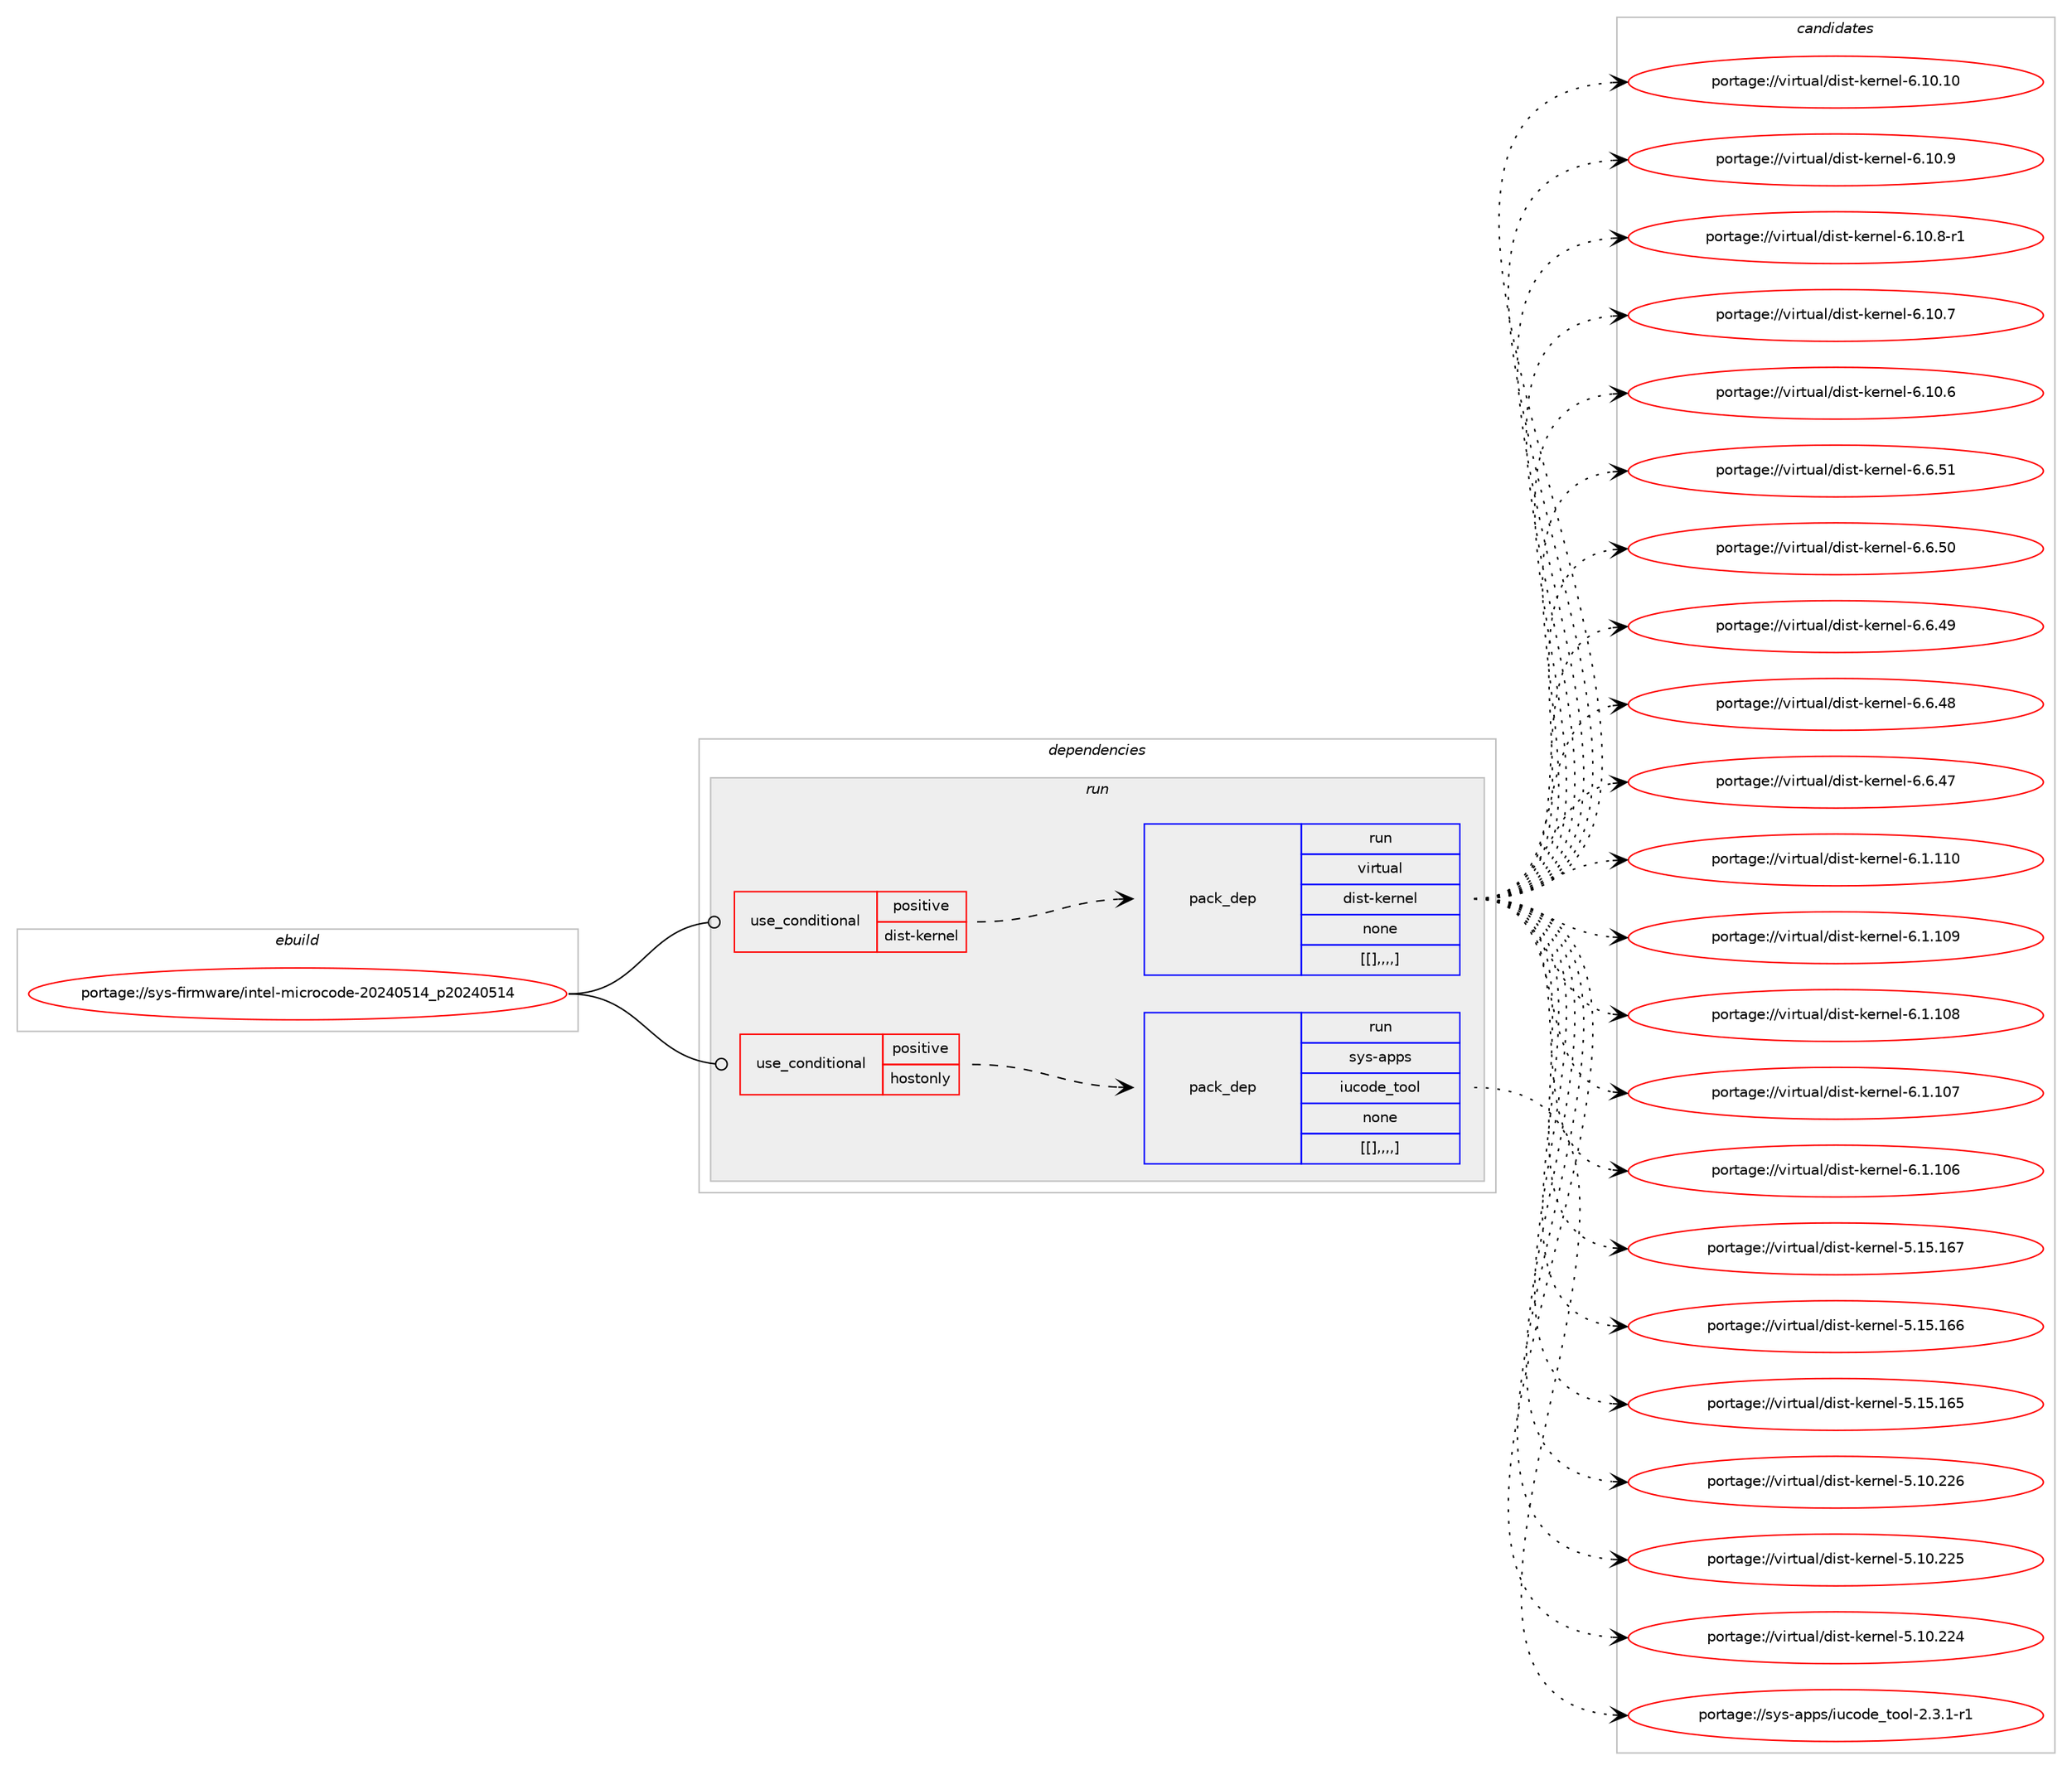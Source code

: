 digraph prolog {

# *************
# Graph options
# *************

newrank=true;
concentrate=true;
compound=true;
graph [rankdir=LR,fontname=Helvetica,fontsize=10,ranksep=1.5];#, ranksep=2.5, nodesep=0.2];
edge  [arrowhead=vee];
node  [fontname=Helvetica,fontsize=10];

# **********
# The ebuild
# **********

subgraph cluster_leftcol {
color=gray;
label=<<i>ebuild</i>>;
id [label="portage://sys-firmware/intel-microcode-20240514_p20240514", color=red, width=4, href="../sys-firmware/intel-microcode-20240514_p20240514.svg"];
}

# ****************
# The dependencies
# ****************

subgraph cluster_midcol {
color=gray;
label=<<i>dependencies</i>>;
subgraph cluster_compile {
fillcolor="#eeeeee";
style=filled;
label=<<i>compile</i>>;
}
subgraph cluster_compileandrun {
fillcolor="#eeeeee";
style=filled;
label=<<i>compile and run</i>>;
}
subgraph cluster_run {
fillcolor="#eeeeee";
style=filled;
label=<<i>run</i>>;
subgraph cond120472 {
dependency453192 [label=<<TABLE BORDER="0" CELLBORDER="1" CELLSPACING="0" CELLPADDING="4"><TR><TD ROWSPAN="3" CELLPADDING="10">use_conditional</TD></TR><TR><TD>positive</TD></TR><TR><TD>dist-kernel</TD></TR></TABLE>>, shape=none, color=red];
subgraph pack329624 {
dependency453193 [label=<<TABLE BORDER="0" CELLBORDER="1" CELLSPACING="0" CELLPADDING="4" WIDTH="220"><TR><TD ROWSPAN="6" CELLPADDING="30">pack_dep</TD></TR><TR><TD WIDTH="110">run</TD></TR><TR><TD>virtual</TD></TR><TR><TD>dist-kernel</TD></TR><TR><TD>none</TD></TR><TR><TD>[[],,,,]</TD></TR></TABLE>>, shape=none, color=blue];
}
dependency453192:e -> dependency453193:w [weight=20,style="dashed",arrowhead="vee"];
}
id:e -> dependency453192:w [weight=20,style="solid",arrowhead="odot"];
subgraph cond120473 {
dependency453194 [label=<<TABLE BORDER="0" CELLBORDER="1" CELLSPACING="0" CELLPADDING="4"><TR><TD ROWSPAN="3" CELLPADDING="10">use_conditional</TD></TR><TR><TD>positive</TD></TR><TR><TD>hostonly</TD></TR></TABLE>>, shape=none, color=red];
subgraph pack329625 {
dependency453195 [label=<<TABLE BORDER="0" CELLBORDER="1" CELLSPACING="0" CELLPADDING="4" WIDTH="220"><TR><TD ROWSPAN="6" CELLPADDING="30">pack_dep</TD></TR><TR><TD WIDTH="110">run</TD></TR><TR><TD>sys-apps</TD></TR><TR><TD>iucode_tool</TD></TR><TR><TD>none</TD></TR><TR><TD>[[],,,,]</TD></TR></TABLE>>, shape=none, color=blue];
}
dependency453194:e -> dependency453195:w [weight=20,style="dashed",arrowhead="vee"];
}
id:e -> dependency453194:w [weight=20,style="solid",arrowhead="odot"];
}
}

# **************
# The candidates
# **************

subgraph cluster_choices {
rank=same;
color=gray;
label=<<i>candidates</i>>;

subgraph choice329624 {
color=black;
nodesep=1;
choice1181051141161179710847100105115116451071011141101011084554464948464948 [label="portage://virtual/dist-kernel-6.10.10", color=red, width=4,href="../virtual/dist-kernel-6.10.10.svg"];
choice11810511411611797108471001051151164510710111411010110845544649484657 [label="portage://virtual/dist-kernel-6.10.9", color=red, width=4,href="../virtual/dist-kernel-6.10.9.svg"];
choice118105114116117971084710010511511645107101114110101108455446494846564511449 [label="portage://virtual/dist-kernel-6.10.8-r1", color=red, width=4,href="../virtual/dist-kernel-6.10.8-r1.svg"];
choice11810511411611797108471001051151164510710111411010110845544649484655 [label="portage://virtual/dist-kernel-6.10.7", color=red, width=4,href="../virtual/dist-kernel-6.10.7.svg"];
choice11810511411611797108471001051151164510710111411010110845544649484654 [label="portage://virtual/dist-kernel-6.10.6", color=red, width=4,href="../virtual/dist-kernel-6.10.6.svg"];
choice11810511411611797108471001051151164510710111411010110845544654465349 [label="portage://virtual/dist-kernel-6.6.51", color=red, width=4,href="../virtual/dist-kernel-6.6.51.svg"];
choice11810511411611797108471001051151164510710111411010110845544654465348 [label="portage://virtual/dist-kernel-6.6.50", color=red, width=4,href="../virtual/dist-kernel-6.6.50.svg"];
choice11810511411611797108471001051151164510710111411010110845544654465257 [label="portage://virtual/dist-kernel-6.6.49", color=red, width=4,href="../virtual/dist-kernel-6.6.49.svg"];
choice11810511411611797108471001051151164510710111411010110845544654465256 [label="portage://virtual/dist-kernel-6.6.48", color=red, width=4,href="../virtual/dist-kernel-6.6.48.svg"];
choice11810511411611797108471001051151164510710111411010110845544654465255 [label="portage://virtual/dist-kernel-6.6.47", color=red, width=4,href="../virtual/dist-kernel-6.6.47.svg"];
choice1181051141161179710847100105115116451071011141101011084554464946494948 [label="portage://virtual/dist-kernel-6.1.110", color=red, width=4,href="../virtual/dist-kernel-6.1.110.svg"];
choice1181051141161179710847100105115116451071011141101011084554464946494857 [label="portage://virtual/dist-kernel-6.1.109", color=red, width=4,href="../virtual/dist-kernel-6.1.109.svg"];
choice1181051141161179710847100105115116451071011141101011084554464946494856 [label="portage://virtual/dist-kernel-6.1.108", color=red, width=4,href="../virtual/dist-kernel-6.1.108.svg"];
choice1181051141161179710847100105115116451071011141101011084554464946494855 [label="portage://virtual/dist-kernel-6.1.107", color=red, width=4,href="../virtual/dist-kernel-6.1.107.svg"];
choice1181051141161179710847100105115116451071011141101011084554464946494854 [label="portage://virtual/dist-kernel-6.1.106", color=red, width=4,href="../virtual/dist-kernel-6.1.106.svg"];
choice118105114116117971084710010511511645107101114110101108455346495346495455 [label="portage://virtual/dist-kernel-5.15.167", color=red, width=4,href="../virtual/dist-kernel-5.15.167.svg"];
choice118105114116117971084710010511511645107101114110101108455346495346495454 [label="portage://virtual/dist-kernel-5.15.166", color=red, width=4,href="../virtual/dist-kernel-5.15.166.svg"];
choice118105114116117971084710010511511645107101114110101108455346495346495453 [label="portage://virtual/dist-kernel-5.15.165", color=red, width=4,href="../virtual/dist-kernel-5.15.165.svg"];
choice118105114116117971084710010511511645107101114110101108455346494846505054 [label="portage://virtual/dist-kernel-5.10.226", color=red, width=4,href="../virtual/dist-kernel-5.10.226.svg"];
choice118105114116117971084710010511511645107101114110101108455346494846505053 [label="portage://virtual/dist-kernel-5.10.225", color=red, width=4,href="../virtual/dist-kernel-5.10.225.svg"];
choice118105114116117971084710010511511645107101114110101108455346494846505052 [label="portage://virtual/dist-kernel-5.10.224", color=red, width=4,href="../virtual/dist-kernel-5.10.224.svg"];
dependency453193:e -> choice1181051141161179710847100105115116451071011141101011084554464948464948:w [style=dotted,weight="100"];
dependency453193:e -> choice11810511411611797108471001051151164510710111411010110845544649484657:w [style=dotted,weight="100"];
dependency453193:e -> choice118105114116117971084710010511511645107101114110101108455446494846564511449:w [style=dotted,weight="100"];
dependency453193:e -> choice11810511411611797108471001051151164510710111411010110845544649484655:w [style=dotted,weight="100"];
dependency453193:e -> choice11810511411611797108471001051151164510710111411010110845544649484654:w [style=dotted,weight="100"];
dependency453193:e -> choice11810511411611797108471001051151164510710111411010110845544654465349:w [style=dotted,weight="100"];
dependency453193:e -> choice11810511411611797108471001051151164510710111411010110845544654465348:w [style=dotted,weight="100"];
dependency453193:e -> choice11810511411611797108471001051151164510710111411010110845544654465257:w [style=dotted,weight="100"];
dependency453193:e -> choice11810511411611797108471001051151164510710111411010110845544654465256:w [style=dotted,weight="100"];
dependency453193:e -> choice11810511411611797108471001051151164510710111411010110845544654465255:w [style=dotted,weight="100"];
dependency453193:e -> choice1181051141161179710847100105115116451071011141101011084554464946494948:w [style=dotted,weight="100"];
dependency453193:e -> choice1181051141161179710847100105115116451071011141101011084554464946494857:w [style=dotted,weight="100"];
dependency453193:e -> choice1181051141161179710847100105115116451071011141101011084554464946494856:w [style=dotted,weight="100"];
dependency453193:e -> choice1181051141161179710847100105115116451071011141101011084554464946494855:w [style=dotted,weight="100"];
dependency453193:e -> choice1181051141161179710847100105115116451071011141101011084554464946494854:w [style=dotted,weight="100"];
dependency453193:e -> choice118105114116117971084710010511511645107101114110101108455346495346495455:w [style=dotted,weight="100"];
dependency453193:e -> choice118105114116117971084710010511511645107101114110101108455346495346495454:w [style=dotted,weight="100"];
dependency453193:e -> choice118105114116117971084710010511511645107101114110101108455346495346495453:w [style=dotted,weight="100"];
dependency453193:e -> choice118105114116117971084710010511511645107101114110101108455346494846505054:w [style=dotted,weight="100"];
dependency453193:e -> choice118105114116117971084710010511511645107101114110101108455346494846505053:w [style=dotted,weight="100"];
dependency453193:e -> choice118105114116117971084710010511511645107101114110101108455346494846505052:w [style=dotted,weight="100"];
}
subgraph choice329625 {
color=black;
nodesep=1;
choice11512111545971121121154710511799111100101951161111111084550465146494511449 [label="portage://sys-apps/iucode_tool-2.3.1-r1", color=red, width=4,href="../sys-apps/iucode_tool-2.3.1-r1.svg"];
dependency453195:e -> choice11512111545971121121154710511799111100101951161111111084550465146494511449:w [style=dotted,weight="100"];
}
}

}
